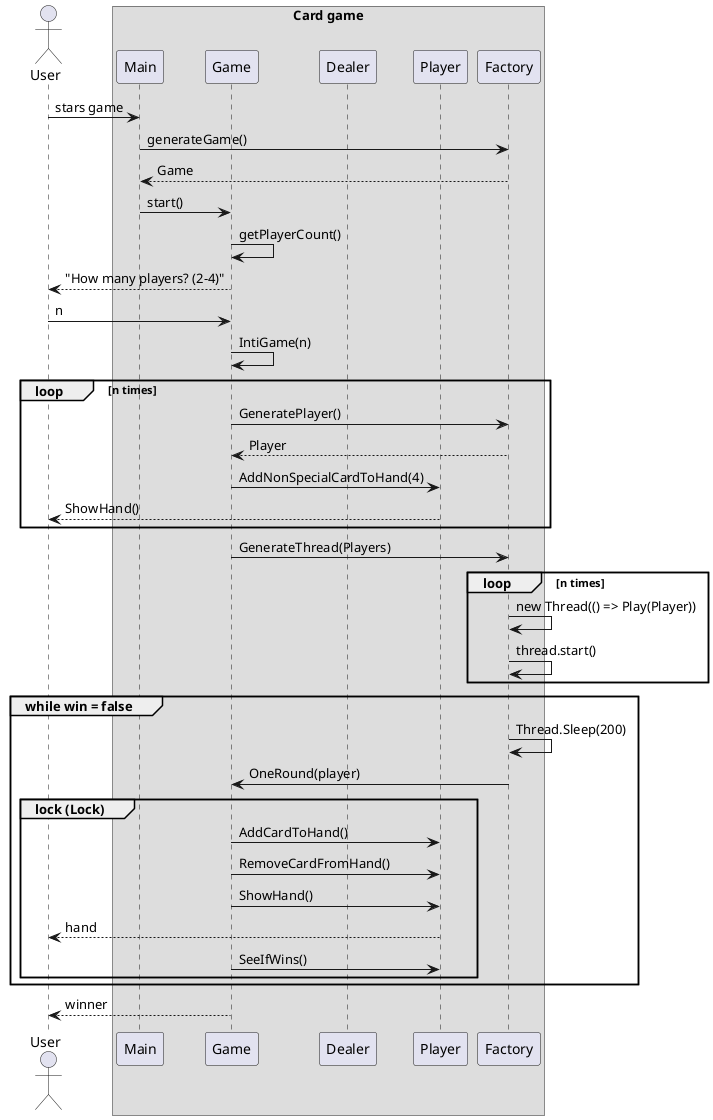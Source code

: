 ﻿@startuml
actor User

box Card game 
   participant Main
   participant Game
   participant Dealer
   participant Player
   participant Factory
end box

User -> Main: stars game
Main -> Factory: generateGame()
Main <-- Factory: Game
Main -> Game: start()
Game -> Game: getPlayerCount()
User <-- Game: "How many players? (2-4)"
User -> Game: n
Game -> Game: IntiGame(n)
loop n times
    Game -> Factory:  GeneratePlayer()
    Game <-- Factory:  Player
    Game -> Player: AddNonSpecialCardToHand(4)
    Player --> User: ShowHand()
end
Game -> Factory: GenerateThread(Players)
loop n times
    Factory -> Factory: new Thread(() => Play(Player))
    Factory -> Factory: thread.start()
end
group while win = false
    Factory -> Factory: Thread.Sleep(200)
    Factory -> Game: OneRound(player)
    group lock (Lock)
        Game -> Player: AddCardToHand()          
        Game -> Player: RemoveCardFromHand()
        Game -> Player: ShowHand()
        User <-- Player: hand
        Game -> Player: SeeIfWins()
    end
end 
User <-- Game: winner
@enduml
